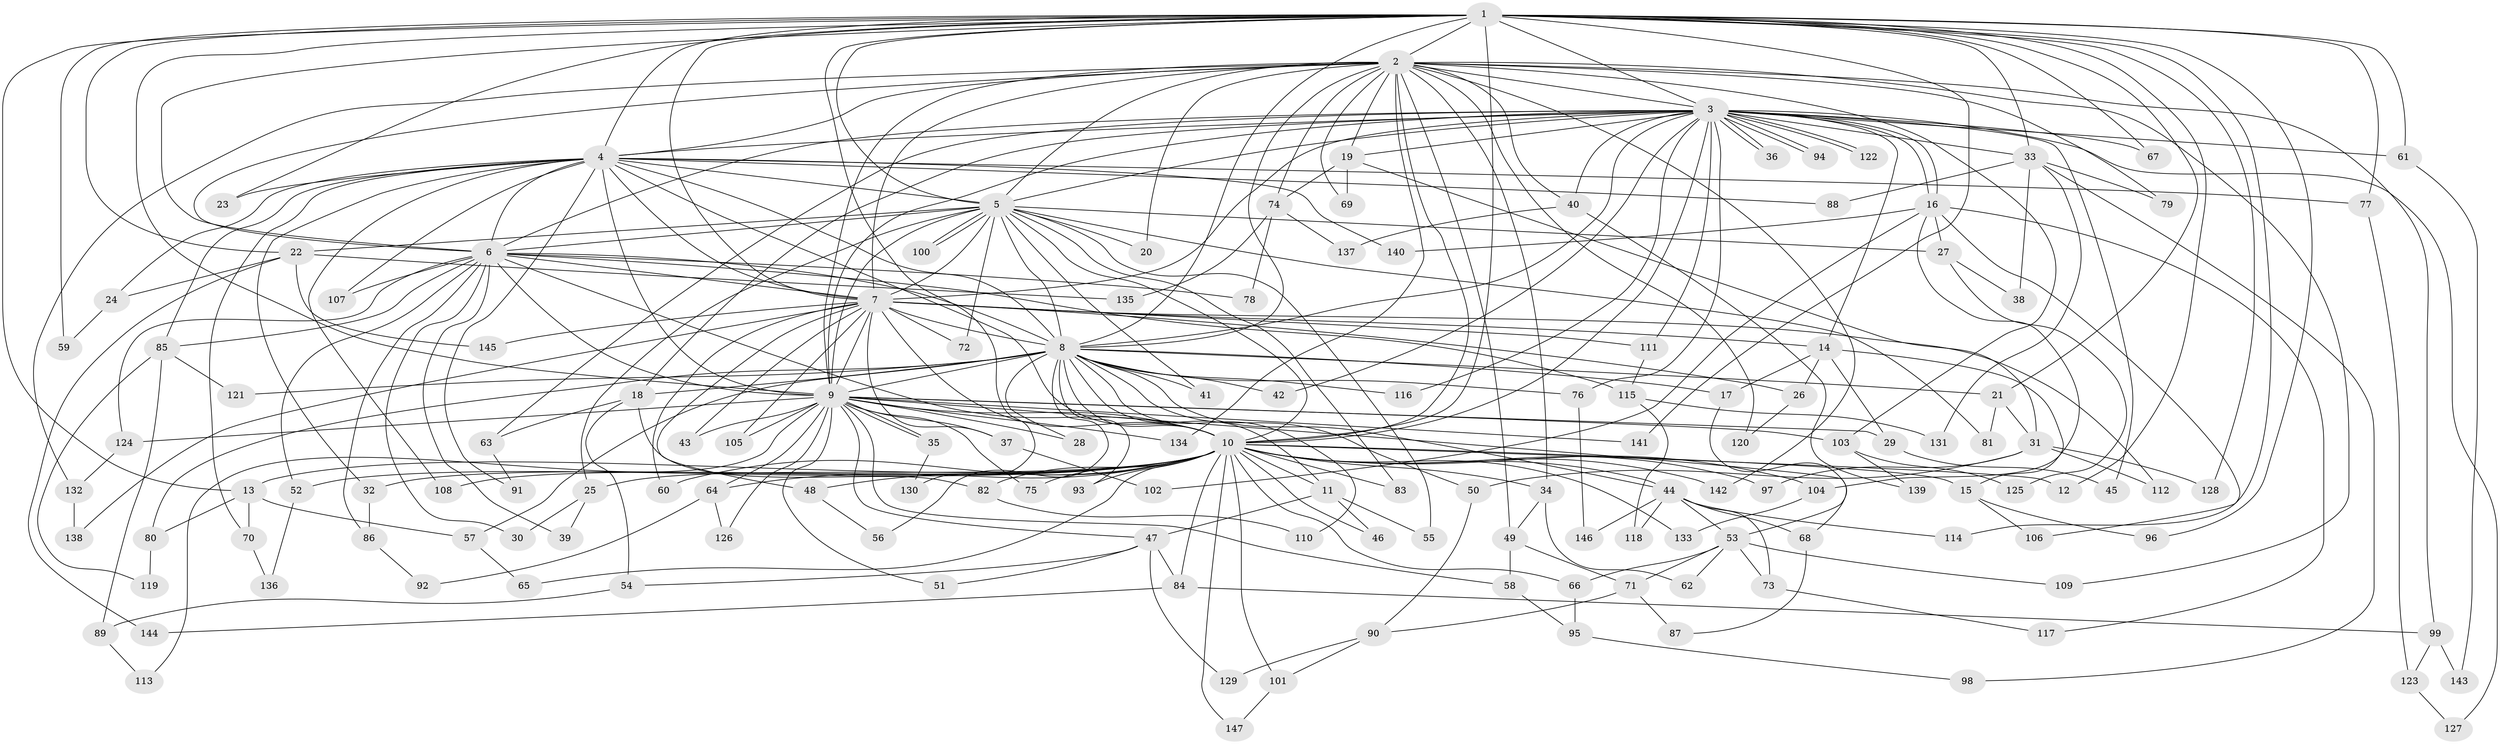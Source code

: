 // Generated by graph-tools (version 1.1) at 2025/35/03/09/25 02:35:05]
// undirected, 147 vertices, 319 edges
graph export_dot {
graph [start="1"]
  node [color=gray90,style=filled];
  1;
  2;
  3;
  4;
  5;
  6;
  7;
  8;
  9;
  10;
  11;
  12;
  13;
  14;
  15;
  16;
  17;
  18;
  19;
  20;
  21;
  22;
  23;
  24;
  25;
  26;
  27;
  28;
  29;
  30;
  31;
  32;
  33;
  34;
  35;
  36;
  37;
  38;
  39;
  40;
  41;
  42;
  43;
  44;
  45;
  46;
  47;
  48;
  49;
  50;
  51;
  52;
  53;
  54;
  55;
  56;
  57;
  58;
  59;
  60;
  61;
  62;
  63;
  64;
  65;
  66;
  67;
  68;
  69;
  70;
  71;
  72;
  73;
  74;
  75;
  76;
  77;
  78;
  79;
  80;
  81;
  82;
  83;
  84;
  85;
  86;
  87;
  88;
  89;
  90;
  91;
  92;
  93;
  94;
  95;
  96;
  97;
  98;
  99;
  100;
  101;
  102;
  103;
  104;
  105;
  106;
  107;
  108;
  109;
  110;
  111;
  112;
  113;
  114;
  115;
  116;
  117;
  118;
  119;
  120;
  121;
  122;
  123;
  124;
  125;
  126;
  127;
  128;
  129;
  130;
  131;
  132;
  133;
  134;
  135;
  136;
  137;
  138;
  139;
  140;
  141;
  142;
  143;
  144;
  145;
  146;
  147;
  1 -- 2;
  1 -- 3;
  1 -- 4;
  1 -- 5;
  1 -- 6;
  1 -- 7;
  1 -- 8;
  1 -- 9;
  1 -- 10;
  1 -- 12;
  1 -- 13;
  1 -- 21;
  1 -- 22;
  1 -- 23;
  1 -- 33;
  1 -- 59;
  1 -- 61;
  1 -- 67;
  1 -- 77;
  1 -- 96;
  1 -- 114;
  1 -- 128;
  1 -- 130;
  1 -- 141;
  2 -- 3;
  2 -- 4;
  2 -- 5;
  2 -- 6;
  2 -- 7;
  2 -- 8;
  2 -- 9;
  2 -- 10;
  2 -- 19;
  2 -- 20;
  2 -- 34;
  2 -- 40;
  2 -- 49;
  2 -- 69;
  2 -- 74;
  2 -- 79;
  2 -- 99;
  2 -- 103;
  2 -- 109;
  2 -- 120;
  2 -- 132;
  2 -- 134;
  2 -- 142;
  3 -- 4;
  3 -- 5;
  3 -- 6;
  3 -- 7;
  3 -- 8;
  3 -- 9;
  3 -- 10;
  3 -- 14;
  3 -- 16;
  3 -- 16;
  3 -- 18;
  3 -- 19;
  3 -- 33;
  3 -- 36;
  3 -- 36;
  3 -- 40;
  3 -- 42;
  3 -- 45;
  3 -- 61;
  3 -- 63;
  3 -- 67;
  3 -- 76;
  3 -- 94;
  3 -- 94;
  3 -- 111;
  3 -- 116;
  3 -- 122;
  3 -- 122;
  3 -- 127;
  4 -- 5;
  4 -- 6;
  4 -- 7;
  4 -- 8;
  4 -- 9;
  4 -- 10;
  4 -- 23;
  4 -- 24;
  4 -- 32;
  4 -- 70;
  4 -- 77;
  4 -- 85;
  4 -- 88;
  4 -- 91;
  4 -- 107;
  4 -- 108;
  4 -- 140;
  5 -- 6;
  5 -- 7;
  5 -- 8;
  5 -- 9;
  5 -- 10;
  5 -- 20;
  5 -- 22;
  5 -- 25;
  5 -- 27;
  5 -- 41;
  5 -- 55;
  5 -- 72;
  5 -- 81;
  5 -- 83;
  5 -- 100;
  5 -- 100;
  6 -- 7;
  6 -- 8;
  6 -- 9;
  6 -- 10;
  6 -- 30;
  6 -- 39;
  6 -- 52;
  6 -- 78;
  6 -- 85;
  6 -- 86;
  6 -- 107;
  6 -- 115;
  6 -- 124;
  7 -- 8;
  7 -- 9;
  7 -- 10;
  7 -- 14;
  7 -- 26;
  7 -- 37;
  7 -- 43;
  7 -- 48;
  7 -- 60;
  7 -- 72;
  7 -- 105;
  7 -- 111;
  7 -- 112;
  7 -- 138;
  7 -- 145;
  8 -- 9;
  8 -- 10;
  8 -- 11;
  8 -- 17;
  8 -- 18;
  8 -- 21;
  8 -- 28;
  8 -- 41;
  8 -- 42;
  8 -- 44;
  8 -- 50;
  8 -- 56;
  8 -- 57;
  8 -- 76;
  8 -- 80;
  8 -- 93;
  8 -- 110;
  8 -- 116;
  8 -- 121;
  9 -- 10;
  9 -- 28;
  9 -- 29;
  9 -- 35;
  9 -- 35;
  9 -- 37;
  9 -- 43;
  9 -- 47;
  9 -- 51;
  9 -- 58;
  9 -- 64;
  9 -- 68;
  9 -- 75;
  9 -- 103;
  9 -- 105;
  9 -- 113;
  9 -- 124;
  9 -- 126;
  9 -- 134;
  9 -- 141;
  10 -- 11;
  10 -- 12;
  10 -- 13;
  10 -- 15;
  10 -- 25;
  10 -- 32;
  10 -- 34;
  10 -- 44;
  10 -- 46;
  10 -- 48;
  10 -- 52;
  10 -- 60;
  10 -- 64;
  10 -- 65;
  10 -- 66;
  10 -- 75;
  10 -- 82;
  10 -- 83;
  10 -- 84;
  10 -- 93;
  10 -- 97;
  10 -- 101;
  10 -- 104;
  10 -- 108;
  10 -- 133;
  10 -- 142;
  10 -- 147;
  11 -- 46;
  11 -- 47;
  11 -- 55;
  13 -- 57;
  13 -- 70;
  13 -- 80;
  14 -- 15;
  14 -- 17;
  14 -- 26;
  14 -- 29;
  15 -- 96;
  15 -- 106;
  16 -- 27;
  16 -- 102;
  16 -- 104;
  16 -- 106;
  16 -- 117;
  16 -- 140;
  17 -- 53;
  18 -- 54;
  18 -- 63;
  18 -- 82;
  19 -- 31;
  19 -- 69;
  19 -- 74;
  21 -- 31;
  21 -- 81;
  22 -- 24;
  22 -- 135;
  22 -- 144;
  22 -- 145;
  24 -- 59;
  25 -- 30;
  25 -- 39;
  26 -- 120;
  27 -- 38;
  27 -- 125;
  29 -- 45;
  31 -- 50;
  31 -- 97;
  31 -- 112;
  31 -- 128;
  32 -- 86;
  33 -- 38;
  33 -- 79;
  33 -- 88;
  33 -- 98;
  33 -- 131;
  34 -- 49;
  34 -- 62;
  35 -- 130;
  37 -- 102;
  40 -- 137;
  40 -- 139;
  44 -- 53;
  44 -- 68;
  44 -- 73;
  44 -- 114;
  44 -- 118;
  44 -- 146;
  47 -- 51;
  47 -- 54;
  47 -- 84;
  47 -- 129;
  48 -- 56;
  49 -- 58;
  49 -- 71;
  50 -- 90;
  52 -- 136;
  53 -- 62;
  53 -- 66;
  53 -- 71;
  53 -- 73;
  53 -- 109;
  54 -- 89;
  57 -- 65;
  58 -- 95;
  61 -- 143;
  63 -- 91;
  64 -- 92;
  64 -- 126;
  66 -- 95;
  68 -- 87;
  70 -- 136;
  71 -- 87;
  71 -- 90;
  73 -- 117;
  74 -- 78;
  74 -- 135;
  74 -- 137;
  76 -- 146;
  77 -- 123;
  80 -- 119;
  82 -- 110;
  84 -- 99;
  84 -- 144;
  85 -- 89;
  85 -- 119;
  85 -- 121;
  86 -- 92;
  89 -- 113;
  90 -- 101;
  90 -- 129;
  95 -- 98;
  99 -- 123;
  99 -- 143;
  101 -- 147;
  103 -- 125;
  103 -- 139;
  104 -- 133;
  111 -- 115;
  115 -- 118;
  115 -- 131;
  123 -- 127;
  124 -- 132;
  132 -- 138;
}
